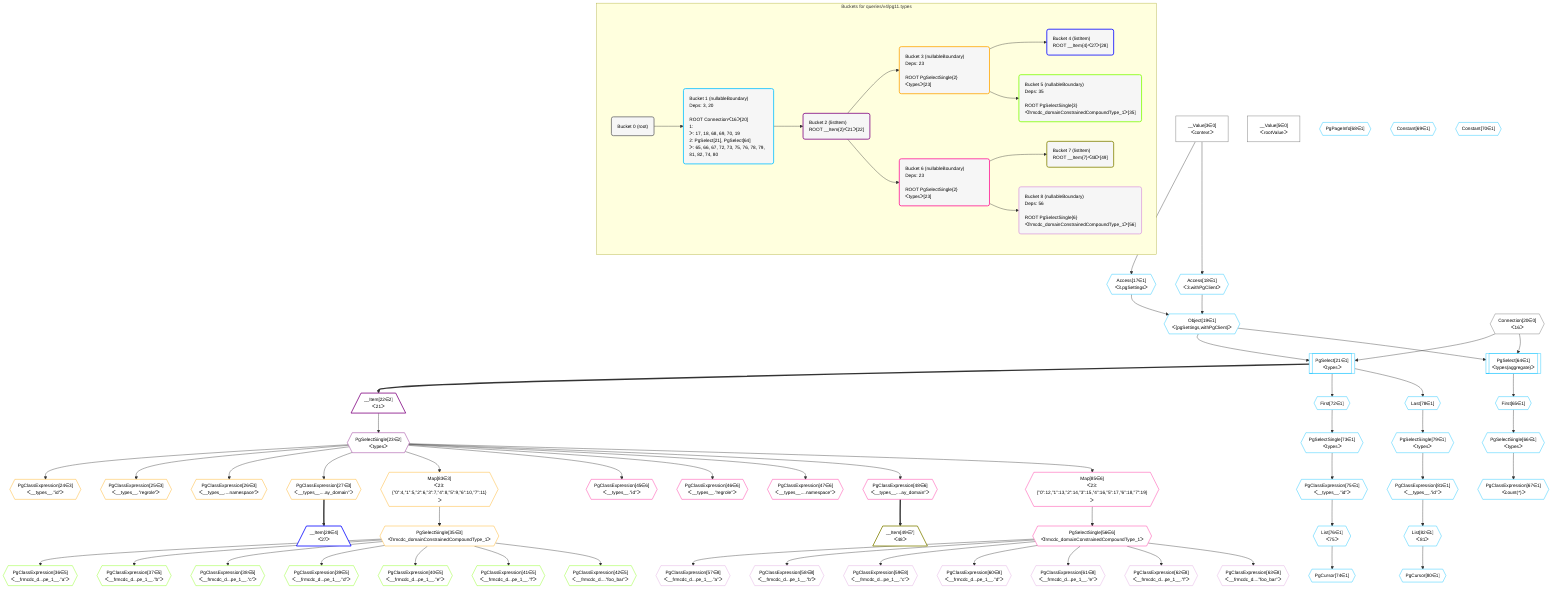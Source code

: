 %%{init: {'themeVariables': { 'fontSize': '12px'}}}%%
graph TD
    classDef path fill:#eee,stroke:#000,color:#000
    classDef plan fill:#fff,stroke-width:1px,color:#000
    classDef itemplan fill:#fff,stroke-width:2px,color:#000
    classDef unbatchedplan fill:#dff,stroke-width:1px,color:#000
    classDef sideeffectplan fill:#fcc,stroke-width:2px,color:#000
    classDef bucket fill:#f6f6f6,color:#000,stroke-width:2px,text-align:left


    %% define steps
    __Value3["__Value[3∈0]<br />ᐸcontextᐳ"]:::plan
    __Value5["__Value[5∈0]<br />ᐸrootValueᐳ"]:::plan
    Access17{{"Access[17∈1]<br />ᐸ3.pgSettingsᐳ"}}:::plan
    Access18{{"Access[18∈1]<br />ᐸ3.withPgClientᐳ"}}:::plan
    Object19{{"Object[19∈1]<br />ᐸ{pgSettings,withPgClient}ᐳ"}}:::plan
    Connection20{{"Connection[20∈0]<br />ᐸ16ᐳ"}}:::plan
    PgSelect21[["PgSelect[21∈1]<br />ᐸtypesᐳ"]]:::plan
    __Item22[/"__Item[22∈2]<br />ᐸ21ᐳ"\]:::itemplan
    PgSelectSingle23{{"PgSelectSingle[23∈2]<br />ᐸtypesᐳ"}}:::plan
    PgClassExpression24{{"PgClassExpression[24∈3]<br />ᐸ__types__.”id”ᐳ"}}:::plan
    PgClassExpression25{{"PgClassExpression[25∈3]<br />ᐸ__types__.”regrole”ᐳ"}}:::plan
    PgClassExpression26{{"PgClassExpression[26∈3]<br />ᐸ__types__....namespace”ᐳ"}}:::plan
    PgClassExpression27{{"PgClassExpression[27∈3]<br />ᐸ__types__....ay_domain”ᐳ"}}:::plan
    __Item28[/"__Item[28∈4]<br />ᐸ27ᐳ"\]:::itemplan
    Map83{{"Map[83∈3]<br />ᐸ23:{”0”:4,”1”:5,”2”:6,”3”:7,”4”:8,”5”:9,”6”:10,”7”:11}ᐳ"}}:::plan
    PgSelectSingle35{{"PgSelectSingle[35∈3]<br />ᐸfrmcdc_domainConstrainedCompoundType_1ᐳ"}}:::plan
    PgClassExpression36{{"PgClassExpression[36∈5]<br />ᐸ__frmcdc_d...pe_1__.”a”ᐳ"}}:::plan
    PgClassExpression37{{"PgClassExpression[37∈5]<br />ᐸ__frmcdc_d...pe_1__.”b”ᐳ"}}:::plan
    PgClassExpression38{{"PgClassExpression[38∈5]<br />ᐸ__frmcdc_d...pe_1__.”c”ᐳ"}}:::plan
    PgClassExpression39{{"PgClassExpression[39∈5]<br />ᐸ__frmcdc_d...pe_1__.”d”ᐳ"}}:::plan
    PgClassExpression40{{"PgClassExpression[40∈5]<br />ᐸ__frmcdc_d...pe_1__.”e”ᐳ"}}:::plan
    PgClassExpression41{{"PgClassExpression[41∈5]<br />ᐸ__frmcdc_d...pe_1__.”f”ᐳ"}}:::plan
    PgClassExpression42{{"PgClassExpression[42∈5]<br />ᐸ__frmcdc_d....”foo_bar”ᐳ"}}:::plan
    PgClassExpression45{{"PgClassExpression[45∈6]<br />ᐸ__types__.”id”ᐳ"}}:::plan
    PgClassExpression46{{"PgClassExpression[46∈6]<br />ᐸ__types__.”regrole”ᐳ"}}:::plan
    PgClassExpression47{{"PgClassExpression[47∈6]<br />ᐸ__types__....namespace”ᐳ"}}:::plan
    PgClassExpression48{{"PgClassExpression[48∈6]<br />ᐸ__types__....ay_domain”ᐳ"}}:::plan
    __Item49[/"__Item[49∈7]<br />ᐸ48ᐳ"\]:::itemplan
    Map85{{"Map[85∈6]<br />ᐸ23:{”0”:12,”1”:13,”2”:14,”3”:15,”4”:16,”5”:17,”6”:18,”7”:19}ᐳ"}}:::plan
    PgSelectSingle56{{"PgSelectSingle[56∈6]<br />ᐸfrmcdc_domainConstrainedCompoundType_1ᐳ"}}:::plan
    PgClassExpression57{{"PgClassExpression[57∈8]<br />ᐸ__frmcdc_d...pe_1__.”a”ᐳ"}}:::plan
    PgClassExpression58{{"PgClassExpression[58∈8]<br />ᐸ__frmcdc_d...pe_1__.”b”ᐳ"}}:::plan
    PgClassExpression59{{"PgClassExpression[59∈8]<br />ᐸ__frmcdc_d...pe_1__.”c”ᐳ"}}:::plan
    PgClassExpression60{{"PgClassExpression[60∈8]<br />ᐸ__frmcdc_d...pe_1__.”d”ᐳ"}}:::plan
    PgClassExpression61{{"PgClassExpression[61∈8]<br />ᐸ__frmcdc_d...pe_1__.”e”ᐳ"}}:::plan
    PgClassExpression62{{"PgClassExpression[62∈8]<br />ᐸ__frmcdc_d...pe_1__.”f”ᐳ"}}:::plan
    PgClassExpression63{{"PgClassExpression[63∈8]<br />ᐸ__frmcdc_d....”foo_bar”ᐳ"}}:::plan
    PgSelect64[["PgSelect[64∈1]<br />ᐸtypes(aggregate)ᐳ"]]:::plan
    First65{{"First[65∈1]"}}:::plan
    PgSelectSingle66{{"PgSelectSingle[66∈1]<br />ᐸtypesᐳ"}}:::plan
    PgClassExpression67{{"PgClassExpression[67∈1]<br />ᐸcount(*)ᐳ"}}:::plan
    PgPageInfo68{{"PgPageInfo[68∈1]"}}:::plan
    Constant69{{"Constant[69∈1]"}}:::plan
    Constant70{{"Constant[70∈1]"}}:::plan
    First72{{"First[72∈1]"}}:::plan
    PgSelectSingle73{{"PgSelectSingle[73∈1]<br />ᐸtypesᐳ"}}:::plan
    PgClassExpression75{{"PgClassExpression[75∈1]<br />ᐸ__types__.”id”ᐳ"}}:::plan
    List76{{"List[76∈1]<br />ᐸ75ᐳ"}}:::plan
    PgCursor74{{"PgCursor[74∈1]"}}:::plan
    Last78{{"Last[78∈1]"}}:::plan
    PgSelectSingle79{{"PgSelectSingle[79∈1]<br />ᐸtypesᐳ"}}:::plan
    PgClassExpression81{{"PgClassExpression[81∈1]<br />ᐸ__types__.”id”ᐳ"}}:::plan
    List82{{"List[82∈1]<br />ᐸ81ᐳ"}}:::plan
    PgCursor80{{"PgCursor[80∈1]"}}:::plan

    %% plan dependencies
    __Value3 --> Access17
    __Value3 --> Access18
    Access17 & Access18 --> Object19
    Object19 & Connection20 --> PgSelect21
    PgSelect21 ==> __Item22
    __Item22 --> PgSelectSingle23
    PgSelectSingle23 --> PgClassExpression24
    PgSelectSingle23 --> PgClassExpression25
    PgSelectSingle23 --> PgClassExpression26
    PgSelectSingle23 --> PgClassExpression27
    PgClassExpression27 ==> __Item28
    PgSelectSingle23 --> Map83
    Map83 --> PgSelectSingle35
    PgSelectSingle35 --> PgClassExpression36
    PgSelectSingle35 --> PgClassExpression37
    PgSelectSingle35 --> PgClassExpression38
    PgSelectSingle35 --> PgClassExpression39
    PgSelectSingle35 --> PgClassExpression40
    PgSelectSingle35 --> PgClassExpression41
    PgSelectSingle35 --> PgClassExpression42
    PgSelectSingle23 --> PgClassExpression45
    PgSelectSingle23 --> PgClassExpression46
    PgSelectSingle23 --> PgClassExpression47
    PgSelectSingle23 --> PgClassExpression48
    PgClassExpression48 ==> __Item49
    PgSelectSingle23 --> Map85
    Map85 --> PgSelectSingle56
    PgSelectSingle56 --> PgClassExpression57
    PgSelectSingle56 --> PgClassExpression58
    PgSelectSingle56 --> PgClassExpression59
    PgSelectSingle56 --> PgClassExpression60
    PgSelectSingle56 --> PgClassExpression61
    PgSelectSingle56 --> PgClassExpression62
    PgSelectSingle56 --> PgClassExpression63
    Object19 & Connection20 --> PgSelect64
    PgSelect64 --> First65
    First65 --> PgSelectSingle66
    PgSelectSingle66 --> PgClassExpression67
    PgSelect21 --> First72
    First72 --> PgSelectSingle73
    PgSelectSingle73 --> PgClassExpression75
    PgClassExpression75 --> List76
    List76 --> PgCursor74
    PgSelect21 --> Last78
    Last78 --> PgSelectSingle79
    PgSelectSingle79 --> PgClassExpression81
    PgClassExpression81 --> List82
    List82 --> PgCursor80

    subgraph "Buckets for queries/v4/pg11.types"
    Bucket0("Bucket 0 (root)"):::bucket
    classDef bucket0 stroke:#696969
    class Bucket0,__Value3,__Value5,Connection20 bucket0
    Bucket1("Bucket 1 (nullableBoundary)<br />Deps: 3, 20<br /><br />ROOT Connectionᐸ16ᐳ[20]<br />1: <br />ᐳ: 17, 18, 68, 69, 70, 19<br />2: PgSelect[21], PgSelect[64]<br />ᐳ: 65, 66, 67, 72, 73, 75, 76, 78, 79, 81, 82, 74, 80"):::bucket
    classDef bucket1 stroke:#00bfff
    class Bucket1,Access17,Access18,Object19,PgSelect21,PgSelect64,First65,PgSelectSingle66,PgClassExpression67,PgPageInfo68,Constant69,Constant70,First72,PgSelectSingle73,PgCursor74,PgClassExpression75,List76,Last78,PgSelectSingle79,PgCursor80,PgClassExpression81,List82 bucket1
    Bucket2("Bucket 2 (listItem)<br />ROOT __Item{2}ᐸ21ᐳ[22]"):::bucket
    classDef bucket2 stroke:#7f007f
    class Bucket2,__Item22,PgSelectSingle23 bucket2
    Bucket3("Bucket 3 (nullableBoundary)<br />Deps: 23<br /><br />ROOT PgSelectSingle{2}ᐸtypesᐳ[23]"):::bucket
    classDef bucket3 stroke:#ffa500
    class Bucket3,PgClassExpression24,PgClassExpression25,PgClassExpression26,PgClassExpression27,PgSelectSingle35,Map83 bucket3
    Bucket4("Bucket 4 (listItem)<br />ROOT __Item{4}ᐸ27ᐳ[28]"):::bucket
    classDef bucket4 stroke:#0000ff
    class Bucket4,__Item28 bucket4
    Bucket5("Bucket 5 (nullableBoundary)<br />Deps: 35<br /><br />ROOT PgSelectSingle{3}ᐸfrmcdc_domainConstrainedCompoundType_1ᐳ[35]"):::bucket
    classDef bucket5 stroke:#7fff00
    class Bucket5,PgClassExpression36,PgClassExpression37,PgClassExpression38,PgClassExpression39,PgClassExpression40,PgClassExpression41,PgClassExpression42 bucket5
    Bucket6("Bucket 6 (nullableBoundary)<br />Deps: 23<br /><br />ROOT PgSelectSingle{2}ᐸtypesᐳ[23]"):::bucket
    classDef bucket6 stroke:#ff1493
    class Bucket6,PgClassExpression45,PgClassExpression46,PgClassExpression47,PgClassExpression48,PgSelectSingle56,Map85 bucket6
    Bucket7("Bucket 7 (listItem)<br />ROOT __Item{7}ᐸ48ᐳ[49]"):::bucket
    classDef bucket7 stroke:#808000
    class Bucket7,__Item49 bucket7
    Bucket8("Bucket 8 (nullableBoundary)<br />Deps: 56<br /><br />ROOT PgSelectSingle{6}ᐸfrmcdc_domainConstrainedCompoundType_1ᐳ[56]"):::bucket
    classDef bucket8 stroke:#dda0dd
    class Bucket8,PgClassExpression57,PgClassExpression58,PgClassExpression59,PgClassExpression60,PgClassExpression61,PgClassExpression62,PgClassExpression63 bucket8
    Bucket0 --> Bucket1
    Bucket1 --> Bucket2
    Bucket2 --> Bucket3 & Bucket6
    Bucket3 --> Bucket4 & Bucket5
    Bucket6 --> Bucket7 & Bucket8
    end